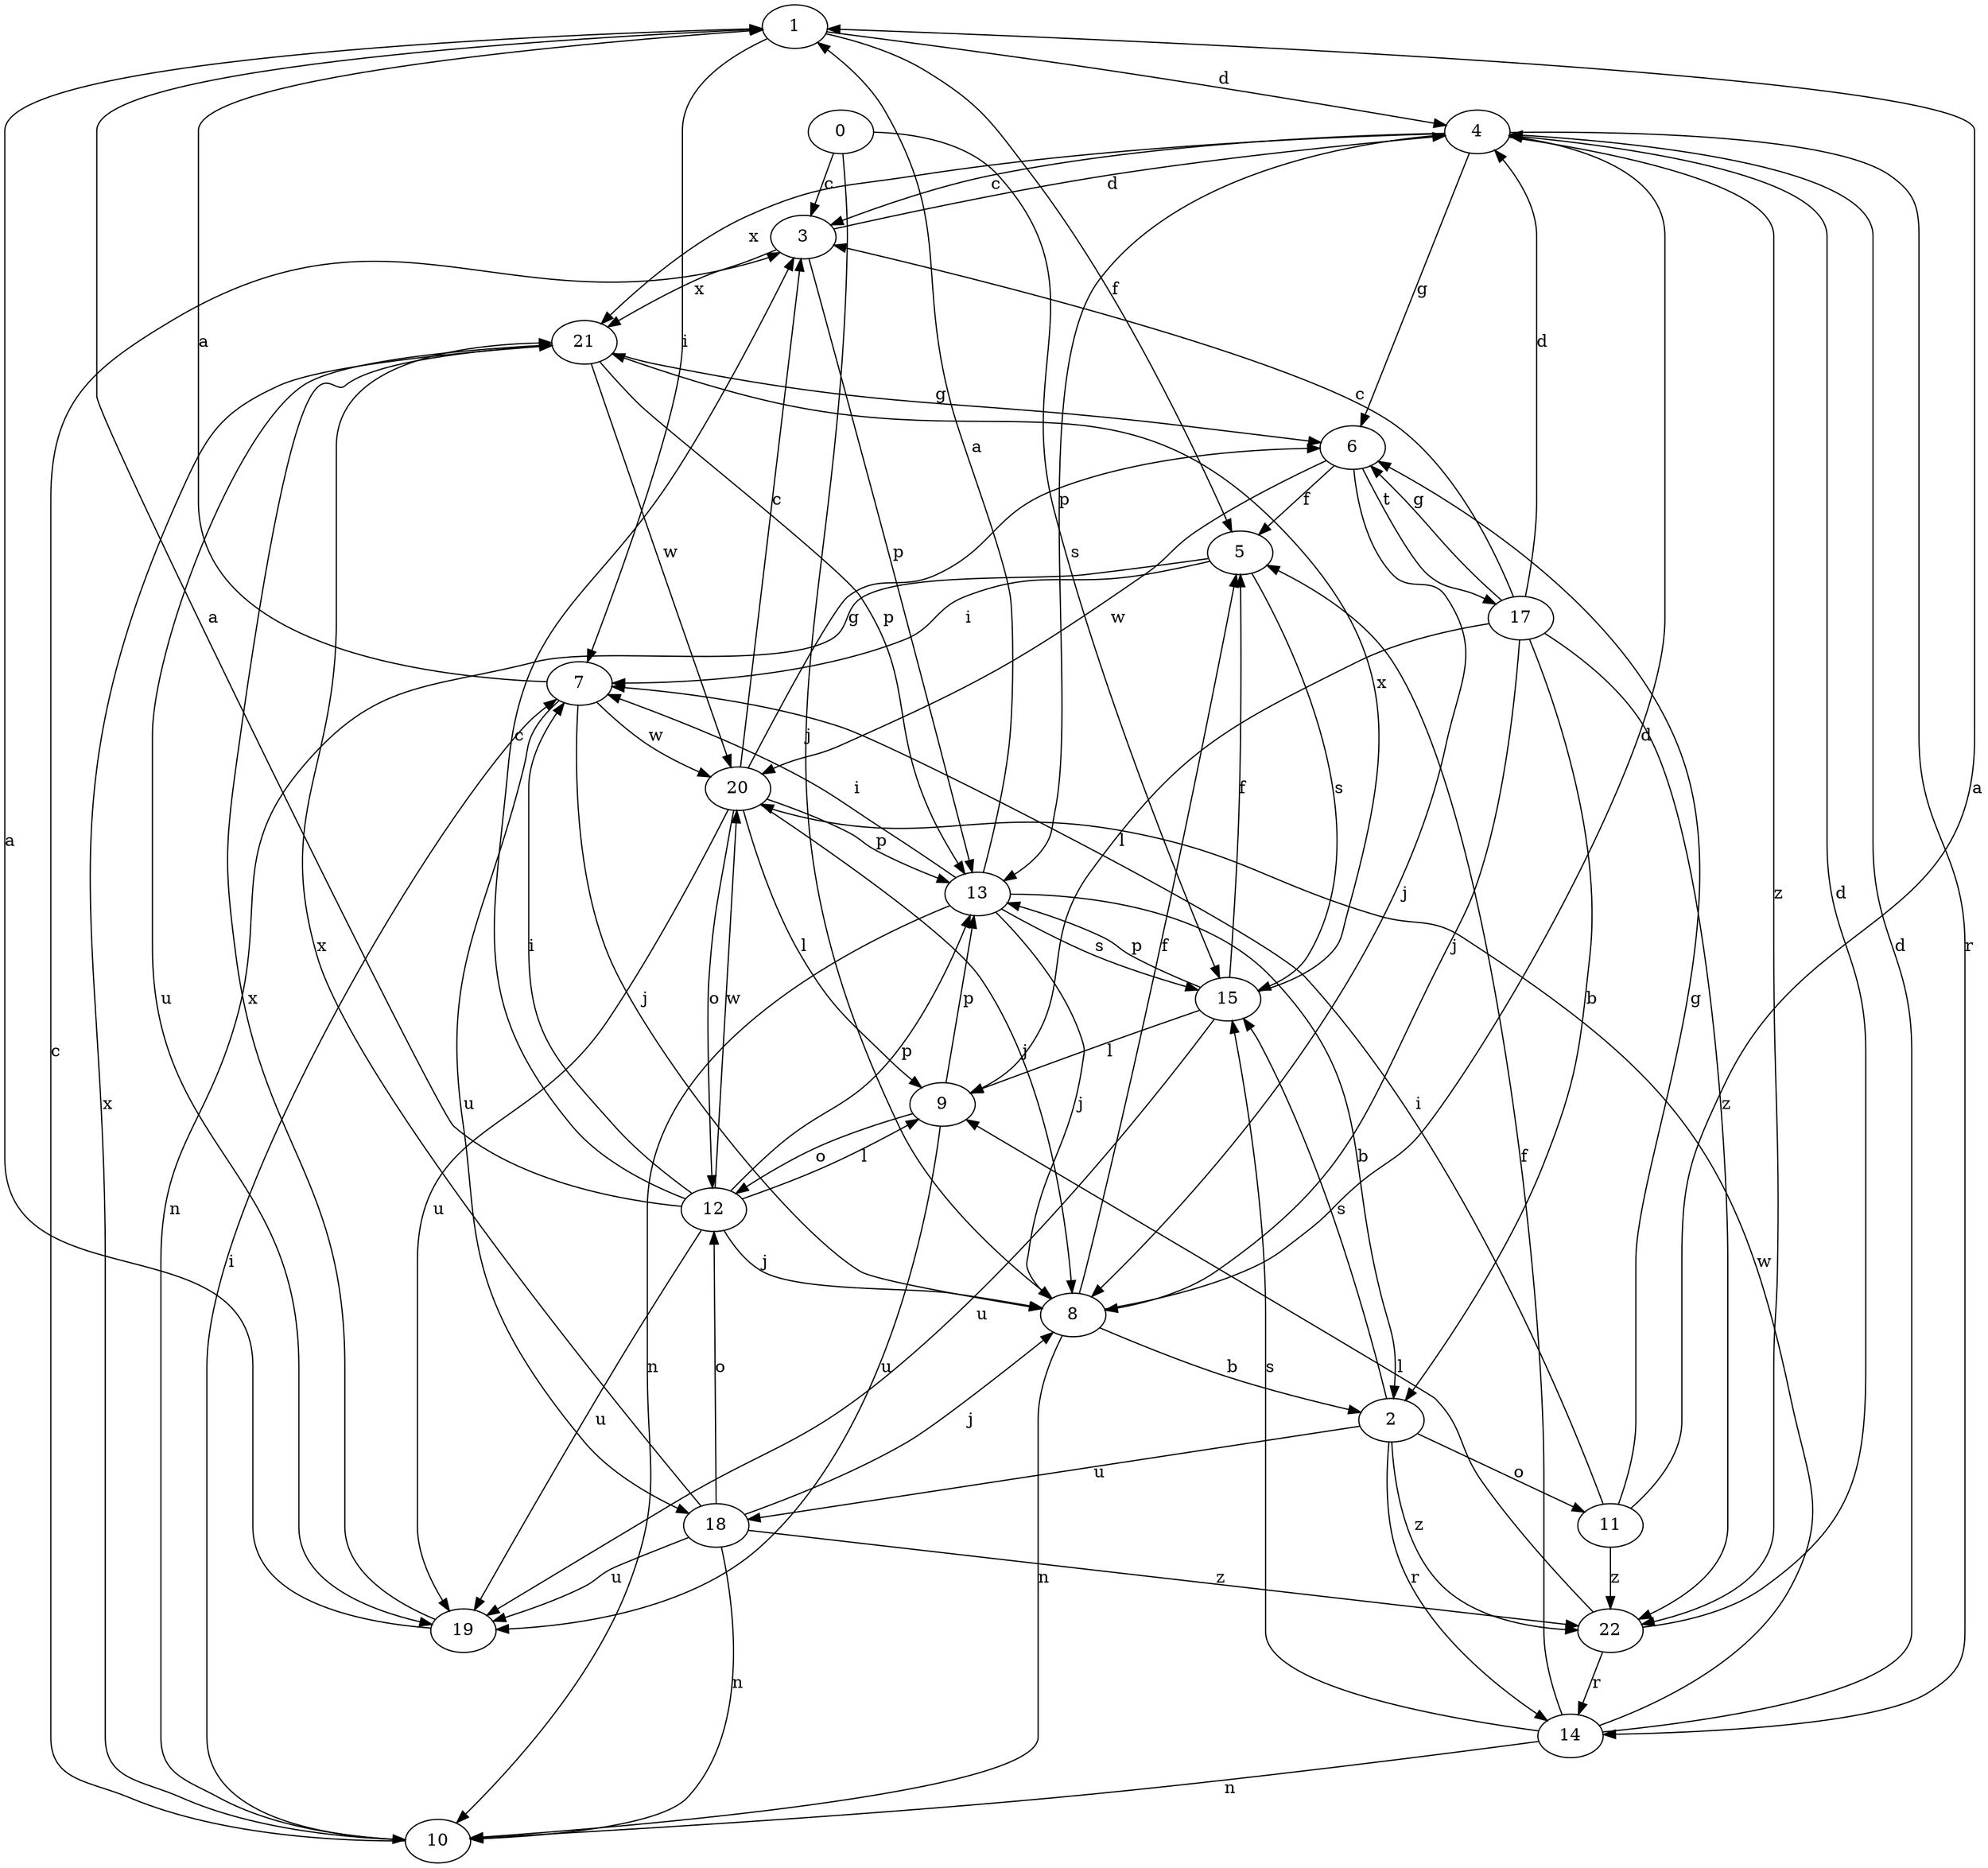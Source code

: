 strict digraph  {
1;
2;
3;
4;
5;
6;
7;
8;
0;
9;
10;
11;
12;
13;
14;
15;
17;
18;
19;
20;
21;
22;
1 -> 4  [label=d];
1 -> 5  [label=f];
1 -> 7  [label=i];
2 -> 11  [label=o];
2 -> 14  [label=r];
2 -> 15  [label=s];
2 -> 18  [label=u];
2 -> 22  [label=z];
3 -> 4  [label=d];
3 -> 13  [label=p];
3 -> 21  [label=x];
4 -> 3  [label=c];
4 -> 6  [label=g];
4 -> 13  [label=p];
4 -> 14  [label=r];
4 -> 21  [label=x];
4 -> 22  [label=z];
5 -> 7  [label=i];
5 -> 10  [label=n];
5 -> 15  [label=s];
6 -> 5  [label=f];
6 -> 8  [label=j];
6 -> 17  [label=t];
6 -> 20  [label=w];
7 -> 1  [label=a];
7 -> 8  [label=j];
7 -> 18  [label=u];
7 -> 20  [label=w];
8 -> 2  [label=b];
8 -> 4  [label=d];
8 -> 5  [label=f];
8 -> 10  [label=n];
0 -> 3  [label=c];
0 -> 8  [label=j];
0 -> 15  [label=s];
9 -> 12  [label=o];
9 -> 13  [label=p];
9 -> 19  [label=u];
10 -> 3  [label=c];
10 -> 7  [label=i];
10 -> 21  [label=x];
11 -> 1  [label=a];
11 -> 6  [label=g];
11 -> 7  [label=i];
11 -> 22  [label=z];
12 -> 1  [label=a];
12 -> 3  [label=c];
12 -> 7  [label=i];
12 -> 8  [label=j];
12 -> 9  [label=l];
12 -> 13  [label=p];
12 -> 19  [label=u];
12 -> 20  [label=w];
13 -> 1  [label=a];
13 -> 2  [label=b];
13 -> 7  [label=i];
13 -> 8  [label=j];
13 -> 10  [label=n];
13 -> 15  [label=s];
14 -> 4  [label=d];
14 -> 5  [label=f];
14 -> 10  [label=n];
14 -> 15  [label=s];
14 -> 20  [label=w];
15 -> 5  [label=f];
15 -> 9  [label=l];
15 -> 13  [label=p];
15 -> 19  [label=u];
15 -> 21  [label=x];
17 -> 2  [label=b];
17 -> 3  [label=c];
17 -> 4  [label=d];
17 -> 6  [label=g];
17 -> 8  [label=j];
17 -> 9  [label=l];
17 -> 22  [label=z];
18 -> 8  [label=j];
18 -> 10  [label=n];
18 -> 12  [label=o];
18 -> 19  [label=u];
18 -> 21  [label=x];
18 -> 22  [label=z];
19 -> 1  [label=a];
19 -> 21  [label=x];
20 -> 3  [label=c];
20 -> 6  [label=g];
20 -> 8  [label=j];
20 -> 9  [label=l];
20 -> 12  [label=o];
20 -> 13  [label=p];
20 -> 19  [label=u];
21 -> 6  [label=g];
21 -> 13  [label=p];
21 -> 19  [label=u];
21 -> 20  [label=w];
22 -> 4  [label=d];
22 -> 9  [label=l];
22 -> 14  [label=r];
}
